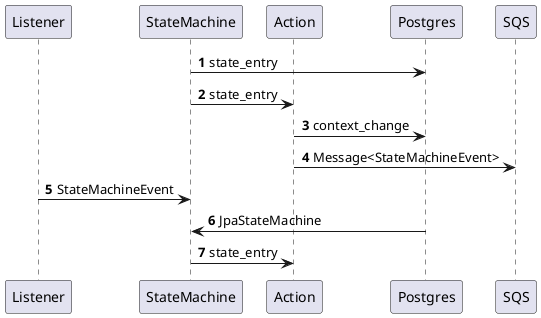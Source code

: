 @startuml
'https://plantuml.com/sequence-diagram

autonumber

participant Listener as l
participant StateMachine as sm
participant Action as a
participant Postgres as pg
participant SQS

sm -> pg: state_entry
sm -> a: state_entry
a -> pg: context_change
a -> SQS: Message<StateMachineEvent>
l -> sm: StateMachineEvent
pg -> sm: JpaStateMachine
sm -> a: state_entry

@enduml
